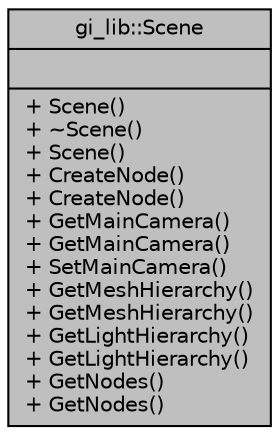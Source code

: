 digraph "gi_lib::Scene"
{
  edge [fontname="Helvetica",fontsize="10",labelfontname="Helvetica",labelfontsize="10"];
  node [fontname="Helvetica",fontsize="10",shape=record];
  Node1 [label="{gi_lib::Scene\n||+ Scene()\l+ ~Scene()\l+ Scene()\l+ CreateNode()\l+ CreateNode()\l+ GetMainCamera()\l+ GetMainCamera()\l+ SetMainCamera()\l+ GetMeshHierarchy()\l+ GetMeshHierarchy()\l+ GetLightHierarchy()\l+ GetLightHierarchy()\l+ GetNodes()\l+ GetNodes()\l}",height=0.2,width=0.4,color="black", fillcolor="grey75", style="filled", fontcolor="black"];
}
